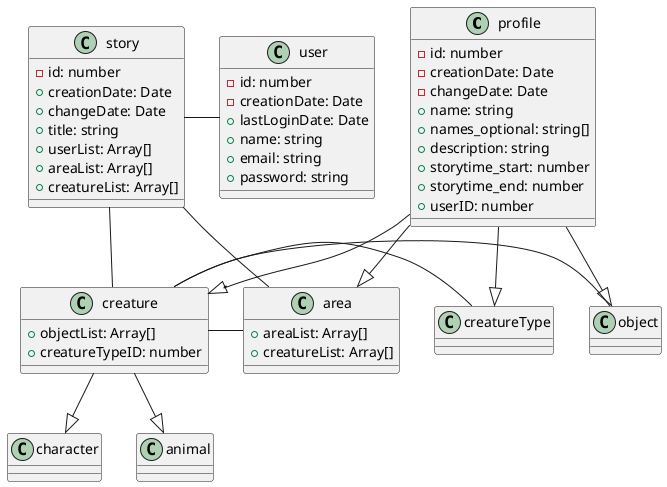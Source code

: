 @startuml

class profile {
    - id: number
    - creationDate: Date
    - changeDate: Date
    + name: string
    + names_optional: string[]
    + description: string
    + storytime_start: number
    + storytime_end: number
    + userID: number
}
class user {
    - id: number
    - creationDate: Date
    + lastLoginDate: Date
    + name: string
    + email: string
    + password: string
}
class story {
    - id: number
    + creationDate: Date
    + changeDate: Date
    + title: string
    + userList: Array[]
    + areaList: Array[]
    + creatureList: Array[]
}
class creatureType {
}
class creature {
    + objectList: Array[]
    + creatureTypeID: number
}
class character {
}
class animal {
}
class area {
    + areaList: Array[]
    + creatureList: Array[]
}
class object {
}


profile --|> creature
profile --|> area
profile --|> object
profile --|> creatureType

creature --|> character
creature --|> animal

story -- creature
story -- area
story - user


creature - object
creature - area
creature - creatureType


@enduml
